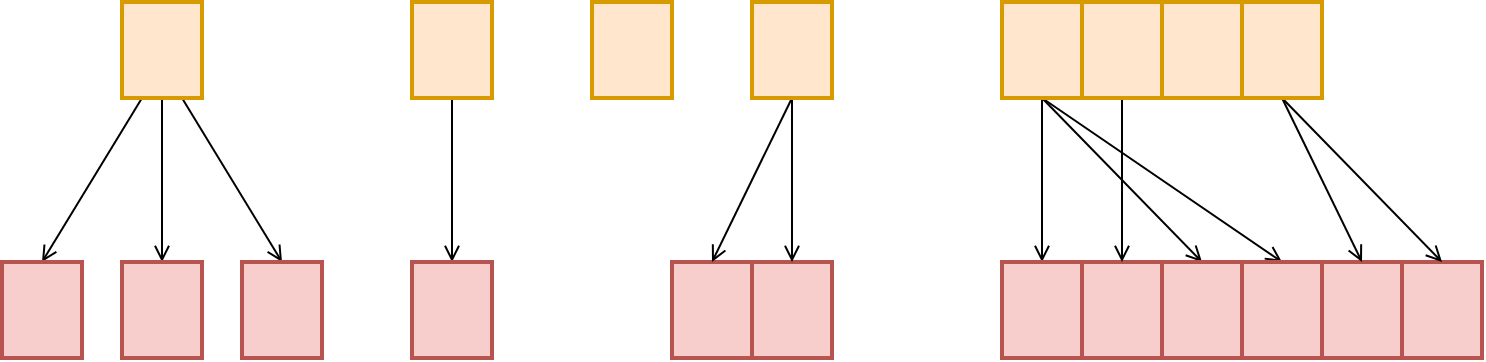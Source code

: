 <mxfile version="14.6.13" type="device" pages="2"><diagram id="Q4EW5i_VgWymFud1o-ic" name="Page-1"><mxGraphModel dx="1106" dy="1003" grid="1" gridSize="10" guides="1" tooltips="1" connect="1" arrows="1" fold="1" page="1" pageScale="1" pageWidth="850" pageHeight="1100" math="0" shadow="0"><root><mxCell id="0"/><mxCell id="1" parent="0"/><mxCell id="6IAIdbSRocQJhoguEisx-5" style="rounded=0;orthogonalLoop=1;jettySize=auto;html=1;exitX=0.25;exitY=1;exitDx=0;exitDy=0;entryX=0.5;entryY=0;entryDx=0;entryDy=0;endSize=6;targetPerimeterSpacing=8;sourcePerimeterSpacing=8;endArrow=open;endFill=0;" edge="1" parent="1" source="6IAIdbSRocQJhoguEisx-1" target="6IAIdbSRocQJhoguEisx-2"><mxGeometry relative="1" as="geometry"/></mxCell><mxCell id="6IAIdbSRocQJhoguEisx-6" style="edgeStyle=none;rounded=0;orthogonalLoop=1;jettySize=auto;html=1;exitX=0.5;exitY=1;exitDx=0;exitDy=0;entryX=0.5;entryY=0;entryDx=0;entryDy=0;endSize=6;targetPerimeterSpacing=8;sourcePerimeterSpacing=8;endArrow=open;endFill=0;" edge="1" parent="1" source="6IAIdbSRocQJhoguEisx-1" target="6IAIdbSRocQJhoguEisx-3"><mxGeometry relative="1" as="geometry"/></mxCell><mxCell id="6IAIdbSRocQJhoguEisx-7" style="edgeStyle=none;rounded=0;orthogonalLoop=1;jettySize=auto;html=1;exitX=0.75;exitY=1;exitDx=0;exitDy=0;entryX=0.5;entryY=0;entryDx=0;entryDy=0;endSize=6;targetPerimeterSpacing=8;sourcePerimeterSpacing=8;endArrow=open;endFill=0;" edge="1" parent="1" source="6IAIdbSRocQJhoguEisx-1" target="6IAIdbSRocQJhoguEisx-4"><mxGeometry relative="1" as="geometry"/></mxCell><mxCell id="6IAIdbSRocQJhoguEisx-1" value="" style="rounded=0;whiteSpace=wrap;html=1;strokeWidth=2;fontSize=17;fillColor=#ffe6cc;strokeColor=#d79b00;" vertex="1" parent="1"><mxGeometry x="150" y="240" width="40" height="48" as="geometry"/></mxCell><mxCell id="6IAIdbSRocQJhoguEisx-2" value="" style="rounded=0;whiteSpace=wrap;html=1;strokeWidth=2;fontSize=17;fillColor=#f8cecc;strokeColor=#b85450;" vertex="1" parent="1"><mxGeometry x="90" y="370" width="40" height="48" as="geometry"/></mxCell><mxCell id="6IAIdbSRocQJhoguEisx-3" value="" style="rounded=0;whiteSpace=wrap;html=1;strokeWidth=2;fontSize=17;fillColor=#f8cecc;strokeColor=#b85450;" vertex="1" parent="1"><mxGeometry x="150" y="370" width="40" height="48" as="geometry"/></mxCell><mxCell id="6IAIdbSRocQJhoguEisx-4" value="" style="rounded=0;whiteSpace=wrap;html=1;strokeWidth=2;fontSize=17;fillColor=#f8cecc;strokeColor=#b85450;" vertex="1" parent="1"><mxGeometry x="210" y="370" width="40" height="48" as="geometry"/></mxCell><mxCell id="6IAIdbSRocQJhoguEisx-35" style="edgeStyle=none;rounded=0;orthogonalLoop=1;jettySize=auto;html=1;exitX=0.5;exitY=1;exitDx=0;exitDy=0;entryX=0.5;entryY=0;entryDx=0;entryDy=0;endArrow=open;endFill=0;endSize=6;sourcePerimeterSpacing=8;targetPerimeterSpacing=8;" edge="1" parent="1" source="6IAIdbSRocQJhoguEisx-11" target="6IAIdbSRocQJhoguEisx-12"><mxGeometry relative="1" as="geometry"/></mxCell><mxCell id="6IAIdbSRocQJhoguEisx-36" style="edgeStyle=none;rounded=0;orthogonalLoop=1;jettySize=auto;html=1;exitX=0.5;exitY=1;exitDx=0;exitDy=0;entryX=0.5;entryY=0;entryDx=0;entryDy=0;endArrow=open;endFill=0;endSize=6;sourcePerimeterSpacing=8;targetPerimeterSpacing=8;" edge="1" parent="1" source="6IAIdbSRocQJhoguEisx-11" target="6IAIdbSRocQJhoguEisx-14"><mxGeometry relative="1" as="geometry"/></mxCell><mxCell id="6IAIdbSRocQJhoguEisx-37" style="edgeStyle=none;rounded=0;orthogonalLoop=1;jettySize=auto;html=1;exitX=0.5;exitY=1;exitDx=0;exitDy=0;entryX=0.5;entryY=0;entryDx=0;entryDy=0;endArrow=open;endFill=0;endSize=6;sourcePerimeterSpacing=8;targetPerimeterSpacing=8;" edge="1" parent="1" source="6IAIdbSRocQJhoguEisx-11" target="6IAIdbSRocQJhoguEisx-15"><mxGeometry relative="1" as="geometry"/></mxCell><mxCell id="6IAIdbSRocQJhoguEisx-11" value="" style="rounded=0;whiteSpace=wrap;html=1;strokeWidth=2;fontSize=17;fillColor=#ffe6cc;strokeColor=#d79b00;" vertex="1" parent="1"><mxGeometry x="590" y="240" width="40" height="48" as="geometry"/></mxCell><mxCell id="6IAIdbSRocQJhoguEisx-12" value="" style="rounded=0;whiteSpace=wrap;html=1;strokeWidth=2;fontSize=17;fillColor=#f8cecc;strokeColor=#b85450;" vertex="1" parent="1"><mxGeometry x="590" y="370" width="40" height="48" as="geometry"/></mxCell><mxCell id="6IAIdbSRocQJhoguEisx-13" value="" style="rounded=0;whiteSpace=wrap;html=1;strokeWidth=2;fontSize=17;fillColor=#f8cecc;strokeColor=#b85450;" vertex="1" parent="1"><mxGeometry x="630" y="370" width="40" height="48" as="geometry"/></mxCell><mxCell id="6IAIdbSRocQJhoguEisx-14" value="" style="rounded=0;whiteSpace=wrap;html=1;strokeWidth=2;fontSize=17;fillColor=#f8cecc;strokeColor=#b85450;" vertex="1" parent="1"><mxGeometry x="670" y="370" width="40" height="48" as="geometry"/></mxCell><mxCell id="6IAIdbSRocQJhoguEisx-15" value="" style="rounded=0;whiteSpace=wrap;html=1;strokeWidth=2;fontSize=17;fillColor=#f8cecc;strokeColor=#b85450;" vertex="1" parent="1"><mxGeometry x="710" y="370" width="40" height="48" as="geometry"/></mxCell><mxCell id="6IAIdbSRocQJhoguEisx-16" value="" style="rounded=0;whiteSpace=wrap;html=1;strokeWidth=2;fontSize=17;fillColor=#f8cecc;strokeColor=#b85450;" vertex="1" parent="1"><mxGeometry x="750" y="370" width="40" height="48" as="geometry"/></mxCell><mxCell id="6IAIdbSRocQJhoguEisx-17" value="" style="rounded=0;whiteSpace=wrap;html=1;strokeWidth=2;fontSize=17;fillColor=#f8cecc;strokeColor=#b85450;" vertex="1" parent="1"><mxGeometry x="790" y="370" width="40" height="48" as="geometry"/></mxCell><mxCell id="6IAIdbSRocQJhoguEisx-38" style="edgeStyle=none;rounded=0;orthogonalLoop=1;jettySize=auto;html=1;exitX=0.5;exitY=1;exitDx=0;exitDy=0;entryX=0.5;entryY=0;entryDx=0;entryDy=0;endArrow=open;endFill=0;endSize=6;sourcePerimeterSpacing=8;targetPerimeterSpacing=8;" edge="1" parent="1" source="6IAIdbSRocQJhoguEisx-18" target="6IAIdbSRocQJhoguEisx-13"><mxGeometry relative="1" as="geometry"/></mxCell><mxCell id="6IAIdbSRocQJhoguEisx-18" value="" style="rounded=0;whiteSpace=wrap;html=1;strokeWidth=2;fontSize=17;fillColor=#ffe6cc;strokeColor=#d79b00;" vertex="1" parent="1"><mxGeometry x="630" y="240" width="40" height="48" as="geometry"/></mxCell><mxCell id="6IAIdbSRocQJhoguEisx-21" value="" style="rounded=0;whiteSpace=wrap;html=1;strokeWidth=2;fontSize=17;fillColor=#ffe6cc;strokeColor=#d79b00;" vertex="1" parent="1"><mxGeometry x="670" y="240" width="40" height="48" as="geometry"/></mxCell><mxCell id="6IAIdbSRocQJhoguEisx-40" style="edgeStyle=none;rounded=0;orthogonalLoop=1;jettySize=auto;html=1;exitX=0.5;exitY=1;exitDx=0;exitDy=0;entryX=0.5;entryY=0;entryDx=0;entryDy=0;endArrow=open;endFill=0;endSize=6;sourcePerimeterSpacing=8;targetPerimeterSpacing=8;" edge="1" parent="1" source="6IAIdbSRocQJhoguEisx-22" target="6IAIdbSRocQJhoguEisx-17"><mxGeometry relative="1" as="geometry"/></mxCell><mxCell id="6IAIdbSRocQJhoguEisx-41" style="edgeStyle=none;rounded=0;orthogonalLoop=1;jettySize=auto;html=1;exitX=0.5;exitY=1;exitDx=0;exitDy=0;entryX=0.5;entryY=0;entryDx=0;entryDy=0;endArrow=open;endFill=0;endSize=6;sourcePerimeterSpacing=8;targetPerimeterSpacing=8;" edge="1" parent="1" source="6IAIdbSRocQJhoguEisx-22" target="6IAIdbSRocQJhoguEisx-16"><mxGeometry relative="1" as="geometry"/></mxCell><mxCell id="6IAIdbSRocQJhoguEisx-22" value="" style="rounded=0;whiteSpace=wrap;html=1;strokeWidth=2;fontSize=17;fillColor=#ffe6cc;strokeColor=#d79b00;" vertex="1" parent="1"><mxGeometry x="710" y="240" width="40" height="48" as="geometry"/></mxCell><mxCell id="6IAIdbSRocQJhoguEisx-44" style="edgeStyle=none;rounded=0;orthogonalLoop=1;jettySize=auto;html=1;exitX=0.5;exitY=1;exitDx=0;exitDy=0;entryX=0.5;entryY=0;entryDx=0;entryDy=0;endArrow=open;endFill=0;endSize=6;sourcePerimeterSpacing=8;targetPerimeterSpacing=8;" edge="1" parent="1" source="6IAIdbSRocQJhoguEisx-42" target="6IAIdbSRocQJhoguEisx-43"><mxGeometry relative="1" as="geometry"/></mxCell><mxCell id="6IAIdbSRocQJhoguEisx-42" value="" style="rounded=0;whiteSpace=wrap;html=1;strokeWidth=2;fontSize=17;fillColor=#ffe6cc;strokeColor=#d79b00;" vertex="1" parent="1"><mxGeometry x="295" y="240" width="40" height="48" as="geometry"/></mxCell><mxCell id="6IAIdbSRocQJhoguEisx-43" value="" style="rounded=0;whiteSpace=wrap;html=1;strokeWidth=2;fontSize=17;fillColor=#f8cecc;strokeColor=#b85450;" vertex="1" parent="1"><mxGeometry x="295" y="370" width="40" height="48" as="geometry"/></mxCell><mxCell id="6IAIdbSRocQJhoguEisx-45" value="" style="rounded=0;whiteSpace=wrap;html=1;strokeWidth=2;fontSize=17;fillColor=#f8cecc;strokeColor=#b85450;" vertex="1" parent="1"><mxGeometry x="425" y="370" width="40" height="48" as="geometry"/></mxCell><mxCell id="6IAIdbSRocQJhoguEisx-46" value="" style="rounded=0;whiteSpace=wrap;html=1;strokeWidth=2;fontSize=17;fillColor=#f8cecc;strokeColor=#b85450;" vertex="1" parent="1"><mxGeometry x="465" y="370" width="40" height="48" as="geometry"/></mxCell><mxCell id="6IAIdbSRocQJhoguEisx-47" value="" style="rounded=0;whiteSpace=wrap;html=1;strokeWidth=2;fontSize=17;fillColor=#ffe6cc;strokeColor=#d79b00;" vertex="1" parent="1"><mxGeometry x="385" y="240" width="40" height="48" as="geometry"/></mxCell><mxCell id="6IAIdbSRocQJhoguEisx-48" style="edgeStyle=none;rounded=0;orthogonalLoop=1;jettySize=auto;html=1;exitX=0.5;exitY=1;exitDx=0;exitDy=0;entryX=0.5;entryY=0;entryDx=0;entryDy=0;endArrow=open;endFill=0;endSize=6;sourcePerimeterSpacing=8;targetPerimeterSpacing=8;" edge="1" parent="1" source="6IAIdbSRocQJhoguEisx-50" target="6IAIdbSRocQJhoguEisx-46"><mxGeometry relative="1" as="geometry"/></mxCell><mxCell id="6IAIdbSRocQJhoguEisx-49" style="edgeStyle=none;rounded=0;orthogonalLoop=1;jettySize=auto;html=1;exitX=0.5;exitY=1;exitDx=0;exitDy=0;entryX=0.5;entryY=0;entryDx=0;entryDy=0;endArrow=open;endFill=0;endSize=6;sourcePerimeterSpacing=8;targetPerimeterSpacing=8;" edge="1" parent="1" source="6IAIdbSRocQJhoguEisx-50" target="6IAIdbSRocQJhoguEisx-45"><mxGeometry relative="1" as="geometry"/></mxCell><mxCell id="6IAIdbSRocQJhoguEisx-50" value="" style="rounded=0;whiteSpace=wrap;html=1;strokeWidth=2;fontSize=17;fillColor=#ffe6cc;strokeColor=#d79b00;" vertex="1" parent="1"><mxGeometry x="465" y="240" width="40" height="48" as="geometry"/></mxCell></root></mxGraphModel></diagram><diagram id="xbi3FzpY3AVYwCIcTwbg" name="Page-2"><mxGraphModel dx="1106" dy="1003" grid="1" gridSize="10" guides="1" tooltips="1" connect="1" arrows="1" fold="1" page="1" pageScale="1" pageWidth="850" pageHeight="1100" math="0" shadow="0"><root><mxCell id="FouwZ00fUoZqJP_af1AV-0"/><mxCell id="FouwZ00fUoZqJP_af1AV-1" parent="FouwZ00fUoZqJP_af1AV-0"/><mxCell id="FouwZ00fUoZqJP_af1AV-62" value="" style="edgeStyle=none;rounded=0;orthogonalLoop=1;jettySize=auto;html=1;endArrow=open;endFill=0;endSize=6;sourcePerimeterSpacing=8;targetPerimeterSpacing=8;" edge="1" parent="FouwZ00fUoZqJP_af1AV-1" source="FouwZ00fUoZqJP_af1AV-5"><mxGeometry relative="1" as="geometry"><mxPoint x="190" y="362" as="targetPoint"/></mxGeometry></mxCell><mxCell id="FouwZ00fUoZqJP_af1AV-63" value="" style="edgeStyle=none;rounded=0;orthogonalLoop=1;jettySize=auto;html=1;endArrow=open;endFill=0;endSize=6;sourcePerimeterSpacing=8;targetPerimeterSpacing=8;" edge="1" parent="FouwZ00fUoZqJP_af1AV-1" source="FouwZ00fUoZqJP_af1AV-5"><mxGeometry relative="1" as="geometry"><mxPoint x="70" y="362" as="targetPoint"/></mxGeometry></mxCell><mxCell id="FouwZ00fUoZqJP_af1AV-64" value="" style="edgeStyle=none;rounded=0;orthogonalLoop=1;jettySize=auto;html=1;endArrow=open;endFill=0;endSize=6;sourcePerimeterSpacing=8;targetPerimeterSpacing=8;" edge="1" parent="FouwZ00fUoZqJP_af1AV-1" source="FouwZ00fUoZqJP_af1AV-5" target="FouwZ00fUoZqJP_af1AV-7"><mxGeometry relative="1" as="geometry"/></mxCell><mxCell id="FouwZ00fUoZqJP_af1AV-5" value="" style="rounded=0;whiteSpace=wrap;html=1;strokeWidth=2;fontSize=17;fillColor=#ffe6cc;strokeColor=#d79b00;" vertex="1" parent="FouwZ00fUoZqJP_af1AV-1"><mxGeometry x="110" y="240" width="40" height="48" as="geometry"/></mxCell><mxCell id="FouwZ00fUoZqJP_af1AV-6" value="" style="rounded=0;whiteSpace=wrap;html=1;strokeWidth=2;fontSize=17;fillColor=#f8cecc;strokeColor=#b85450;" vertex="1" parent="FouwZ00fUoZqJP_af1AV-1"><mxGeometry x="50" y="370" width="40" height="48" as="geometry"/></mxCell><mxCell id="FouwZ00fUoZqJP_af1AV-7" value="" style="rounded=0;whiteSpace=wrap;html=1;strokeWidth=2;fontSize=17;fillColor=#f8cecc;strokeColor=#b85450;" vertex="1" parent="FouwZ00fUoZqJP_af1AV-1"><mxGeometry x="110" y="370" width="40" height="48" as="geometry"/></mxCell><mxCell id="FouwZ00fUoZqJP_af1AV-8" value="" style="rounded=0;whiteSpace=wrap;html=1;strokeWidth=2;fontSize=17;fillColor=#f8cecc;strokeColor=#b85450;" vertex="1" parent="FouwZ00fUoZqJP_af1AV-1"><mxGeometry x="170" y="370" width="40" height="48" as="geometry"/></mxCell><mxCell id="FouwZ00fUoZqJP_af1AV-69" value="" style="edgeStyle=none;rounded=0;orthogonalLoop=1;jettySize=auto;html=1;endArrow=open;endFill=0;endSize=6;sourcePerimeterSpacing=8;targetPerimeterSpacing=8;" edge="1" parent="FouwZ00fUoZqJP_af1AV-1"><mxGeometry relative="1" as="geometry"><mxPoint x="660" y="538" as="sourcePoint"/><mxPoint x="740" y="604" as="targetPoint"/></mxGeometry></mxCell><mxCell id="FouwZ00fUoZqJP_af1AV-70" value="" style="edgeStyle=none;rounded=0;orthogonalLoop=1;jettySize=auto;html=1;endArrow=open;endFill=0;endSize=6;sourcePerimeterSpacing=8;targetPerimeterSpacing=8;" edge="1" parent="FouwZ00fUoZqJP_af1AV-1" source="FouwZ00fUoZqJP_af1AV-12"><mxGeometry relative="1" as="geometry"><mxPoint x="660" y="604" as="targetPoint"/></mxGeometry></mxCell><mxCell id="FouwZ00fUoZqJP_af1AV-12" value="" style="rounded=0;whiteSpace=wrap;html=1;strokeWidth=2;fontSize=17;fillColor=#ffe6cc;strokeColor=#d79b00;" vertex="1" parent="FouwZ00fUoZqJP_af1AV-1"><mxGeometry x="640" y="482" width="40" height="48" as="geometry"/></mxCell><mxCell id="FouwZ00fUoZqJP_af1AV-74" value="" style="edgeStyle=none;rounded=0;orthogonalLoop=1;jettySize=auto;html=1;endArrow=none;endFill=0;endSize=6;sourcePerimeterSpacing=8;targetPerimeterSpacing=8;startArrow=open;startFill=0;" edge="1" parent="FouwZ00fUoZqJP_af1AV-1" source="FouwZ00fUoZqJP_af1AV-13"><mxGeometry relative="1" as="geometry"><mxPoint x="660" y="724" as="targetPoint"/></mxGeometry></mxCell><mxCell id="FouwZ00fUoZqJP_af1AV-13" value="" style="rounded=0;whiteSpace=wrap;html=1;strokeWidth=2;fontSize=17;fillColor=#f8cecc;strokeColor=#b85450;" vertex="1" parent="FouwZ00fUoZqJP_af1AV-1"><mxGeometry x="640" y="612" width="40" height="48" as="geometry"/></mxCell><mxCell id="FouwZ00fUoZqJP_af1AV-75" value="" style="edgeStyle=none;rounded=0;orthogonalLoop=1;jettySize=auto;html=1;endArrow=none;endFill=0;endSize=6;sourcePerimeterSpacing=8;targetPerimeterSpacing=8;startArrow=open;startFill=0;" edge="1" parent="FouwZ00fUoZqJP_af1AV-1"><mxGeometry relative="1" as="geometry"><mxPoint x="700" y="668" as="sourcePoint"/><mxPoint x="660" y="724" as="targetPoint"/></mxGeometry></mxCell><mxCell id="FouwZ00fUoZqJP_af1AV-14" value="" style="rounded=0;whiteSpace=wrap;html=1;strokeWidth=2;fontSize=17;fillColor=#f8cecc;strokeColor=#b85450;" vertex="1" parent="FouwZ00fUoZqJP_af1AV-1"><mxGeometry x="680" y="612" width="40" height="48" as="geometry"/></mxCell><mxCell id="FouwZ00fUoZqJP_af1AV-76" value="" style="edgeStyle=none;rounded=0;orthogonalLoop=1;jettySize=auto;html=1;endArrow=none;endFill=0;endSize=6;sourcePerimeterSpacing=8;targetPerimeterSpacing=8;startArrow=open;startFill=0;" edge="1" parent="FouwZ00fUoZqJP_af1AV-1"><mxGeometry relative="1" as="geometry"><mxPoint x="740" y="667" as="sourcePoint"/><mxPoint x="820" y="724" as="targetPoint"/></mxGeometry></mxCell><mxCell id="FouwZ00fUoZqJP_af1AV-15" value="" style="rounded=0;whiteSpace=wrap;html=1;strokeWidth=2;fontSize=17;fillColor=#f8cecc;strokeColor=#b85450;" vertex="1" parent="FouwZ00fUoZqJP_af1AV-1"><mxGeometry x="720" y="612" width="40" height="48" as="geometry"/></mxCell><mxCell id="FouwZ00fUoZqJP_af1AV-77" value="" style="edgeStyle=none;rounded=0;orthogonalLoop=1;jettySize=auto;html=1;endArrow=none;endFill=0;endSize=6;sourcePerimeterSpacing=8;targetPerimeterSpacing=8;startArrow=open;startFill=0;" edge="1" parent="FouwZ00fUoZqJP_af1AV-1" source="FouwZ00fUoZqJP_af1AV-16"><mxGeometry relative="1" as="geometry"><mxPoint x="780" y="724" as="targetPoint"/></mxGeometry></mxCell><mxCell id="FouwZ00fUoZqJP_af1AV-16" value="" style="rounded=0;whiteSpace=wrap;html=1;strokeWidth=2;fontSize=17;fillColor=#f8cecc;strokeColor=#b85450;" vertex="1" parent="FouwZ00fUoZqJP_af1AV-1"><mxGeometry x="760" y="612" width="40" height="48" as="geometry"/></mxCell><mxCell id="FouwZ00fUoZqJP_af1AV-78" value="" style="edgeStyle=none;rounded=0;orthogonalLoop=1;jettySize=auto;html=1;endArrow=none;endFill=0;endSize=6;sourcePerimeterSpacing=8;targetPerimeterSpacing=8;startArrow=open;startFill=0;" edge="1" parent="FouwZ00fUoZqJP_af1AV-1"><mxGeometry relative="1" as="geometry"><mxPoint x="820" y="672" as="sourcePoint"/><mxPoint x="660" y="722" as="targetPoint"/></mxGeometry></mxCell><mxCell id="FouwZ00fUoZqJP_af1AV-17" value="" style="rounded=0;whiteSpace=wrap;html=1;strokeWidth=2;fontSize=17;fillColor=#f8cecc;strokeColor=#b85450;" vertex="1" parent="FouwZ00fUoZqJP_af1AV-1"><mxGeometry x="800" y="612" width="40" height="48" as="geometry"/></mxCell><mxCell id="FouwZ00fUoZqJP_af1AV-79" value="" style="edgeStyle=none;rounded=0;orthogonalLoop=1;jettySize=auto;html=1;endArrow=none;endFill=0;endSize=6;sourcePerimeterSpacing=8;targetPerimeterSpacing=8;startArrow=open;startFill=0;" edge="1" parent="FouwZ00fUoZqJP_af1AV-1"><mxGeometry relative="1" as="geometry"><mxPoint x="860" y="668" as="sourcePoint"/><mxPoint x="820" y="724" as="targetPoint"/></mxGeometry></mxCell><mxCell id="FouwZ00fUoZqJP_af1AV-18" value="" style="rounded=0;whiteSpace=wrap;html=1;strokeWidth=2;fontSize=17;fillColor=#f8cecc;strokeColor=#b85450;" vertex="1" parent="FouwZ00fUoZqJP_af1AV-1"><mxGeometry x="840" y="612" width="40" height="48" as="geometry"/></mxCell><mxCell id="FouwZ00fUoZqJP_af1AV-68" value="" style="edgeStyle=none;rounded=0;orthogonalLoop=1;jettySize=auto;html=1;endArrow=open;endFill=0;endSize=6;sourcePerimeterSpacing=8;targetPerimeterSpacing=8;" edge="1" parent="FouwZ00fUoZqJP_af1AV-1" source="FouwZ00fUoZqJP_af1AV-20"><mxGeometry relative="1" as="geometry"><mxPoint x="700" y="604" as="targetPoint"/></mxGeometry></mxCell><mxCell id="FouwZ00fUoZqJP_af1AV-20" value="" style="rounded=0;whiteSpace=wrap;html=1;strokeWidth=2;fontSize=17;fillColor=#ffe6cc;strokeColor=#d79b00;" vertex="1" parent="FouwZ00fUoZqJP_af1AV-1"><mxGeometry x="680" y="482" width="40" height="48" as="geometry"/></mxCell><mxCell id="FouwZ00fUoZqJP_af1AV-73" value="" style="edgeStyle=none;rounded=0;orthogonalLoop=1;jettySize=auto;html=1;endArrow=open;endFill=0;endSize=6;sourcePerimeterSpacing=8;targetPerimeterSpacing=8;" edge="1" parent="FouwZ00fUoZqJP_af1AV-1"><mxGeometry relative="1" as="geometry"><mxPoint x="660" y="538" as="sourcePoint"/><mxPoint x="780" y="604" as="targetPoint"/></mxGeometry></mxCell><mxCell id="FouwZ00fUoZqJP_af1AV-21" value="" style="rounded=0;whiteSpace=wrap;html=1;strokeWidth=2;fontSize=17;fillColor=#ffe6cc;strokeColor=#d79b00;" vertex="1" parent="FouwZ00fUoZqJP_af1AV-1"><mxGeometry x="720" y="482" width="40" height="48" as="geometry"/></mxCell><mxCell id="FouwZ00fUoZqJP_af1AV-71" value="" style="edgeStyle=none;rounded=0;orthogonalLoop=1;jettySize=auto;html=1;endArrow=open;endFill=0;endSize=6;sourcePerimeterSpacing=8;targetPerimeterSpacing=8;" edge="1" parent="FouwZ00fUoZqJP_af1AV-1" source="FouwZ00fUoZqJP_af1AV-24" target="FouwZ00fUoZqJP_af1AV-17"><mxGeometry relative="1" as="geometry"/></mxCell><mxCell id="FouwZ00fUoZqJP_af1AV-72" value="" style="edgeStyle=none;rounded=0;orthogonalLoop=1;jettySize=auto;html=1;endArrow=open;endFill=0;endSize=6;sourcePerimeterSpacing=8;targetPerimeterSpacing=8;" edge="1" parent="FouwZ00fUoZqJP_af1AV-1"><mxGeometry relative="1" as="geometry"><mxPoint x="790" y="538" as="sourcePoint"/><mxPoint x="860" y="604" as="targetPoint"/></mxGeometry></mxCell><mxCell id="FouwZ00fUoZqJP_af1AV-24" value="" style="rounded=0;whiteSpace=wrap;html=1;strokeWidth=2;fontSize=17;fillColor=#ffe6cc;strokeColor=#d79b00;" vertex="1" parent="FouwZ00fUoZqJP_af1AV-1"><mxGeometry x="760" y="482" width="40" height="48" as="geometry"/></mxCell><mxCell id="FouwZ00fUoZqJP_af1AV-61" value="" style="edgeStyle=none;rounded=0;orthogonalLoop=1;jettySize=auto;html=1;endArrow=open;endFill=0;endSize=6;sourcePerimeterSpacing=8;targetPerimeterSpacing=8;" edge="1" parent="FouwZ00fUoZqJP_af1AV-1" source="FouwZ00fUoZqJP_af1AV-26" target="FouwZ00fUoZqJP_af1AV-27"><mxGeometry relative="1" as="geometry"/></mxCell><mxCell id="FouwZ00fUoZqJP_af1AV-26" value="" style="rounded=0;whiteSpace=wrap;html=1;strokeWidth=2;fontSize=17;fillColor=#ffe6cc;strokeColor=#d79b00;" vertex="1" parent="FouwZ00fUoZqJP_af1AV-1"><mxGeometry x="255" y="240" width="40" height="48" as="geometry"/></mxCell><mxCell id="FouwZ00fUoZqJP_af1AV-27" value="" style="rounded=0;whiteSpace=wrap;html=1;strokeWidth=2;fontSize=17;fillColor=#f8cecc;strokeColor=#b85450;" vertex="1" parent="FouwZ00fUoZqJP_af1AV-1"><mxGeometry x="255" y="370" width="40" height="48" as="geometry"/></mxCell><mxCell id="FouwZ00fUoZqJP_af1AV-28" value="" style="rounded=0;whiteSpace=wrap;html=1;strokeWidth=2;fontSize=17;fillColor=#f8cecc;strokeColor=#b85450;" vertex="1" parent="FouwZ00fUoZqJP_af1AV-1"><mxGeometry x="370" y="370" width="40" height="48" as="geometry"/></mxCell><mxCell id="FouwZ00fUoZqJP_af1AV-29" value="" style="rounded=0;whiteSpace=wrap;html=1;strokeWidth=2;fontSize=17;fillColor=#f8cecc;strokeColor=#b85450;" vertex="1" parent="FouwZ00fUoZqJP_af1AV-1"><mxGeometry x="425" y="370" width="40" height="48" as="geometry"/></mxCell><mxCell id="FouwZ00fUoZqJP_af1AV-30" value="" style="rounded=0;whiteSpace=wrap;html=1;strokeWidth=2;fontSize=17;fillColor=#ffe6cc;strokeColor=#d79b00;" vertex="1" parent="FouwZ00fUoZqJP_af1AV-1"><mxGeometry x="345" y="240" width="40" height="48" as="geometry"/></mxCell><mxCell id="FouwZ00fUoZqJP_af1AV-65" value="" style="edgeStyle=none;rounded=0;orthogonalLoop=1;jettySize=auto;html=1;endArrow=open;endFill=0;endSize=6;sourcePerimeterSpacing=8;targetPerimeterSpacing=8;" edge="1" parent="FouwZ00fUoZqJP_af1AV-1" source="FouwZ00fUoZqJP_af1AV-33"><mxGeometry relative="1" as="geometry"><mxPoint x="390" y="362" as="targetPoint"/></mxGeometry></mxCell><mxCell id="FouwZ00fUoZqJP_af1AV-66" value="" style="edgeStyle=none;rounded=0;orthogonalLoop=1;jettySize=auto;html=1;endArrow=open;endFill=0;endSize=6;sourcePerimeterSpacing=8;targetPerimeterSpacing=8;" edge="1" parent="FouwZ00fUoZqJP_af1AV-1" source="FouwZ00fUoZqJP_af1AV-33" target="FouwZ00fUoZqJP_af1AV-29"><mxGeometry relative="1" as="geometry"/></mxCell><mxCell id="FouwZ00fUoZqJP_af1AV-33" value="" style="rounded=0;whiteSpace=wrap;html=1;strokeWidth=2;fontSize=17;fillColor=#ffe6cc;strokeColor=#d79b00;" vertex="1" parent="FouwZ00fUoZqJP_af1AV-1"><mxGeometry x="425" y="240" width="40" height="48" as="geometry"/></mxCell><mxCell id="FouwZ00fUoZqJP_af1AV-36" value="" style="rounded=0;whiteSpace=wrap;html=1;strokeWidth=2;fontSize=17;fillColor=#dae8fc;strokeColor=#6c8ebf;" vertex="1" parent="FouwZ00fUoZqJP_af1AV-1"><mxGeometry x="640" y="732" width="40" height="48" as="geometry"/></mxCell><mxCell id="FouwZ00fUoZqJP_af1AV-37" value="" style="rounded=0;whiteSpace=wrap;html=1;strokeWidth=2;fontSize=17;fillColor=#dae8fc;strokeColor=#6c8ebf;" vertex="1" parent="FouwZ00fUoZqJP_af1AV-1"><mxGeometry x="680" y="732" width="40" height="48" as="geometry"/></mxCell><mxCell id="FouwZ00fUoZqJP_af1AV-38" value="" style="rounded=0;whiteSpace=wrap;html=1;strokeWidth=2;fontSize=17;fillColor=#dae8fc;strokeColor=#6c8ebf;" vertex="1" parent="FouwZ00fUoZqJP_af1AV-1"><mxGeometry x="720" y="732" width="40" height="48" as="geometry"/></mxCell><mxCell id="FouwZ00fUoZqJP_af1AV-39" value="" style="rounded=0;whiteSpace=wrap;html=1;strokeWidth=2;fontSize=17;fillColor=#dae8fc;strokeColor=#6c8ebf;" vertex="1" parent="FouwZ00fUoZqJP_af1AV-1"><mxGeometry x="760" y="732" width="40" height="48" as="geometry"/></mxCell><mxCell id="FouwZ00fUoZqJP_af1AV-40" value="" style="rounded=0;whiteSpace=wrap;html=1;strokeWidth=2;fontSize=17;fillColor=#dae8fc;strokeColor=#6c8ebf;" vertex="1" parent="FouwZ00fUoZqJP_af1AV-1"><mxGeometry x="800" y="732" width="40" height="48" as="geometry"/></mxCell><mxCell id="FouwZ00fUoZqJP_af1AV-49" value="" style="edgeStyle=none;rounded=0;orthogonalLoop=1;jettySize=auto;html=1;endArrow=open;endFill=0;endSize=6;sourcePerimeterSpacing=8;targetPerimeterSpacing=8;" edge="1" parent="FouwZ00fUoZqJP_af1AV-1" source="FouwZ00fUoZqJP_af1AV-48" target="FouwZ00fUoZqJP_af1AV-6"><mxGeometry relative="1" as="geometry"/></mxCell><mxCell id="FouwZ00fUoZqJP_af1AV-80" style="edgeStyle=orthogonalEdgeStyle;rounded=0;orthogonalLoop=1;jettySize=auto;html=1;exitX=0.5;exitY=1;exitDx=0;exitDy=0;entryX=0.5;entryY=1;entryDx=0;entryDy=0;endArrow=open;endFill=0;endSize=6;sourcePerimeterSpacing=8;targetPerimeterSpacing=8;startArrow=open;startFill=0;dashed=1;fillColor=#ffe6cc;strokeColor=#d79b00;" edge="1" parent="FouwZ00fUoZqJP_af1AV-1" source="FouwZ00fUoZqJP_af1AV-48" target="FouwZ00fUoZqJP_af1AV-55"><mxGeometry relative="1" as="geometry"/></mxCell><mxCell id="FouwZ00fUoZqJP_af1AV-48" value="" style="rounded=0;whiteSpace=wrap;html=1;strokeWidth=2;fontSize=17;fillColor=#dae8fc;strokeColor=#6c8ebf;" vertex="1" parent="FouwZ00fUoZqJP_af1AV-1"><mxGeometry x="50" y="490" width="40" height="48" as="geometry"/></mxCell><mxCell id="FouwZ00fUoZqJP_af1AV-51" value="" style="edgeStyle=none;rounded=0;orthogonalLoop=1;jettySize=auto;html=1;endArrow=open;endFill=0;endSize=6;sourcePerimeterSpacing=8;targetPerimeterSpacing=8;" edge="1" parent="FouwZ00fUoZqJP_af1AV-1" source="FouwZ00fUoZqJP_af1AV-50" target="FouwZ00fUoZqJP_af1AV-7"><mxGeometry relative="1" as="geometry"/></mxCell><mxCell id="FouwZ00fUoZqJP_af1AV-83" style="edgeStyle=orthogonalEdgeStyle;rounded=0;orthogonalLoop=1;jettySize=auto;html=1;exitX=0.5;exitY=1;exitDx=0;exitDy=0;entryX=0.5;entryY=1;entryDx=0;entryDy=0;dashed=1;startArrow=open;startFill=0;endArrow=open;endFill=0;endSize=6;sourcePerimeterSpacing=8;targetPerimeterSpacing=8;fillColor=#dae8fc;strokeColor=#6c8ebf;" edge="1" parent="FouwZ00fUoZqJP_af1AV-1" source="FouwZ00fUoZqJP_af1AV-50" target="FouwZ00fUoZqJP_af1AV-57"><mxGeometry relative="1" as="geometry"><Array as="points"><mxPoint x="130" y="580"/><mxPoint x="445" y="580"/></Array></mxGeometry></mxCell><mxCell id="FouwZ00fUoZqJP_af1AV-50" value="" style="rounded=0;whiteSpace=wrap;html=1;strokeWidth=2;fontSize=17;fillColor=#dae8fc;strokeColor=#6c8ebf;" vertex="1" parent="FouwZ00fUoZqJP_af1AV-1"><mxGeometry x="110" y="490" width="40" height="48" as="geometry"/></mxCell><mxCell id="FouwZ00fUoZqJP_af1AV-54" value="" style="edgeStyle=none;rounded=0;orthogonalLoop=1;jettySize=auto;html=1;endArrow=open;endFill=0;endSize=6;sourcePerimeterSpacing=8;targetPerimeterSpacing=8;" edge="1" parent="FouwZ00fUoZqJP_af1AV-1" source="FouwZ00fUoZqJP_af1AV-53" target="FouwZ00fUoZqJP_af1AV-8"><mxGeometry relative="1" as="geometry"/></mxCell><mxCell id="FouwZ00fUoZqJP_af1AV-53" value="" style="rounded=0;whiteSpace=wrap;html=1;strokeWidth=2;fontSize=17;fillColor=#dae8fc;strokeColor=#6c8ebf;" vertex="1" parent="FouwZ00fUoZqJP_af1AV-1"><mxGeometry x="170" y="490" width="40" height="48" as="geometry"/></mxCell><mxCell id="FouwZ00fUoZqJP_af1AV-60" value="" style="edgeStyle=none;rounded=0;orthogonalLoop=1;jettySize=auto;html=1;endArrow=open;endFill=0;endSize=6;sourcePerimeterSpacing=8;targetPerimeterSpacing=8;" edge="1" parent="FouwZ00fUoZqJP_af1AV-1" source="FouwZ00fUoZqJP_af1AV-55" target="FouwZ00fUoZqJP_af1AV-27"><mxGeometry relative="1" as="geometry"/></mxCell><mxCell id="FouwZ00fUoZqJP_af1AV-55" value="" style="rounded=0;whiteSpace=wrap;html=1;strokeWidth=2;fontSize=17;fillColor=#dae8fc;strokeColor=#6c8ebf;" vertex="1" parent="FouwZ00fUoZqJP_af1AV-1"><mxGeometry x="255" y="490" width="40" height="48" as="geometry"/></mxCell><mxCell id="FouwZ00fUoZqJP_af1AV-58" value="" style="edgeStyle=none;rounded=0;orthogonalLoop=1;jettySize=auto;html=1;endArrow=open;endFill=0;endSize=6;sourcePerimeterSpacing=8;targetPerimeterSpacing=8;" edge="1" parent="FouwZ00fUoZqJP_af1AV-1" source="FouwZ00fUoZqJP_af1AV-56"><mxGeometry relative="1" as="geometry"><mxPoint x="390" y="426" as="targetPoint"/></mxGeometry></mxCell><mxCell id="FouwZ00fUoZqJP_af1AV-81" style="edgeStyle=orthogonalEdgeStyle;rounded=0;orthogonalLoop=1;jettySize=auto;html=1;exitX=0.5;exitY=1;exitDx=0;exitDy=0;entryX=0.5;entryY=1;entryDx=0;entryDy=0;dashed=1;startArrow=open;startFill=0;endArrow=open;endFill=0;endSize=6;sourcePerimeterSpacing=8;targetPerimeterSpacing=8;fillColor=#ffe6cc;strokeColor=#d79b00;" edge="1" parent="FouwZ00fUoZqJP_af1AV-1" source="FouwZ00fUoZqJP_af1AV-56" target="FouwZ00fUoZqJP_af1AV-48"><mxGeometry relative="1" as="geometry"/></mxCell><mxCell id="FouwZ00fUoZqJP_af1AV-56" value="" style="rounded=0;whiteSpace=wrap;html=1;strokeWidth=2;fontSize=17;fillColor=#dae8fc;strokeColor=#6c8ebf;" vertex="1" parent="FouwZ00fUoZqJP_af1AV-1"><mxGeometry x="370" y="490" width="40" height="48" as="geometry"/></mxCell><mxCell id="FouwZ00fUoZqJP_af1AV-59" value="" style="edgeStyle=none;rounded=0;orthogonalLoop=1;jettySize=auto;html=1;endArrow=open;endFill=0;endSize=6;sourcePerimeterSpacing=8;targetPerimeterSpacing=8;" edge="1" parent="FouwZ00fUoZqJP_af1AV-1" source="FouwZ00fUoZqJP_af1AV-57" target="FouwZ00fUoZqJP_af1AV-29"><mxGeometry relative="1" as="geometry"/></mxCell><mxCell id="FouwZ00fUoZqJP_af1AV-57" value="" style="rounded=0;whiteSpace=wrap;html=1;strokeWidth=2;fontSize=17;fillColor=#dae8fc;strokeColor=#6c8ebf;" vertex="1" parent="FouwZ00fUoZqJP_af1AV-1"><mxGeometry x="425" y="490" width="40" height="48" as="geometry"/></mxCell><mxCell id="FouwZ00fUoZqJP_af1AV-84" value="" style="edgeStyle=none;rounded=0;orthogonalLoop=1;jettySize=auto;html=1;endArrow=open;endFill=0;endSize=6;sourcePerimeterSpacing=8;targetPerimeterSpacing=8;" edge="1" parent="FouwZ00fUoZqJP_af1AV-1" source="FouwZ00fUoZqJP_af1AV-87"><mxGeometry relative="1" as="geometry"><mxPoint x="190" y="772" as="targetPoint"/></mxGeometry></mxCell><mxCell id="FouwZ00fUoZqJP_af1AV-85" value="" style="edgeStyle=none;rounded=0;orthogonalLoop=1;jettySize=auto;html=1;endArrow=open;endFill=0;endSize=6;sourcePerimeterSpacing=8;targetPerimeterSpacing=8;" edge="1" parent="FouwZ00fUoZqJP_af1AV-1" source="FouwZ00fUoZqJP_af1AV-87"><mxGeometry relative="1" as="geometry"><mxPoint x="70" y="772" as="targetPoint"/></mxGeometry></mxCell><mxCell id="FouwZ00fUoZqJP_af1AV-86" value="" style="edgeStyle=none;rounded=0;orthogonalLoop=1;jettySize=auto;html=1;endArrow=open;endFill=0;endSize=6;sourcePerimeterSpacing=8;targetPerimeterSpacing=8;" edge="1" parent="FouwZ00fUoZqJP_af1AV-1" source="FouwZ00fUoZqJP_af1AV-87" target="FouwZ00fUoZqJP_af1AV-89"><mxGeometry relative="1" as="geometry"/></mxCell><mxCell id="FouwZ00fUoZqJP_af1AV-87" value="" style="rounded=0;whiteSpace=wrap;html=1;strokeWidth=2;fontSize=17;fillColor=#ffe6cc;strokeColor=#d79b00;" vertex="1" parent="FouwZ00fUoZqJP_af1AV-1"><mxGeometry x="110" y="650" width="40" height="48" as="geometry"/></mxCell><mxCell id="FouwZ00fUoZqJP_af1AV-88" value="" style="rounded=0;whiteSpace=wrap;html=1;strokeWidth=2;fontSize=17;fillColor=#f8cecc;strokeColor=#b85450;" vertex="1" parent="FouwZ00fUoZqJP_af1AV-1"><mxGeometry x="50" y="780" width="40" height="48" as="geometry"/></mxCell><mxCell id="FouwZ00fUoZqJP_af1AV-89" value="" style="rounded=0;whiteSpace=wrap;html=1;strokeWidth=2;fontSize=17;fillColor=#f8cecc;strokeColor=#b85450;" vertex="1" parent="FouwZ00fUoZqJP_af1AV-1"><mxGeometry x="110" y="780" width="40" height="48" as="geometry"/></mxCell><mxCell id="FouwZ00fUoZqJP_af1AV-90" value="" style="rounded=0;whiteSpace=wrap;html=1;strokeWidth=2;fontSize=17;fillColor=#f8cecc;strokeColor=#b85450;" vertex="1" parent="FouwZ00fUoZqJP_af1AV-1"><mxGeometry x="170" y="780" width="40" height="48" as="geometry"/></mxCell><mxCell id="FouwZ00fUoZqJP_af1AV-91" value="" style="edgeStyle=none;rounded=0;orthogonalLoop=1;jettySize=auto;html=1;endArrow=open;endFill=0;endSize=6;sourcePerimeterSpacing=8;targetPerimeterSpacing=8;" edge="1" parent="FouwZ00fUoZqJP_af1AV-1" source="FouwZ00fUoZqJP_af1AV-92" target="FouwZ00fUoZqJP_af1AV-93"><mxGeometry relative="1" as="geometry"/></mxCell><mxCell id="FouwZ00fUoZqJP_af1AV-92" value="" style="rounded=0;whiteSpace=wrap;html=1;strokeWidth=2;fontSize=17;fillColor=#ffe6cc;strokeColor=#d79b00;" vertex="1" parent="FouwZ00fUoZqJP_af1AV-1"><mxGeometry x="255" y="650" width="40" height="48" as="geometry"/></mxCell><mxCell id="FouwZ00fUoZqJP_af1AV-93" value="" style="rounded=0;whiteSpace=wrap;html=1;strokeWidth=2;fontSize=17;fillColor=#f8cecc;strokeColor=#b85450;" vertex="1" parent="FouwZ00fUoZqJP_af1AV-1"><mxGeometry x="255" y="780" width="40" height="48" as="geometry"/></mxCell><mxCell id="FouwZ00fUoZqJP_af1AV-94" value="" style="rounded=0;whiteSpace=wrap;html=1;strokeWidth=2;fontSize=17;fillColor=#f8cecc;strokeColor=#b85450;" vertex="1" parent="FouwZ00fUoZqJP_af1AV-1"><mxGeometry x="370" y="780" width="40" height="48" as="geometry"/></mxCell><mxCell id="FouwZ00fUoZqJP_af1AV-95" value="" style="rounded=0;whiteSpace=wrap;html=1;strokeWidth=2;fontSize=17;fillColor=#f8cecc;strokeColor=#b85450;" vertex="1" parent="FouwZ00fUoZqJP_af1AV-1"><mxGeometry x="425" y="780" width="40" height="48" as="geometry"/></mxCell><mxCell id="FouwZ00fUoZqJP_af1AV-96" value="" style="rounded=0;whiteSpace=wrap;html=1;strokeWidth=2;fontSize=17;fillColor=#ffe6cc;strokeColor=#d79b00;" vertex="1" parent="FouwZ00fUoZqJP_af1AV-1"><mxGeometry x="345" y="650" width="40" height="48" as="geometry"/></mxCell><mxCell id="FouwZ00fUoZqJP_af1AV-97" value="" style="edgeStyle=none;rounded=0;orthogonalLoop=1;jettySize=auto;html=1;endArrow=open;endFill=0;endSize=6;sourcePerimeterSpacing=8;targetPerimeterSpacing=8;" edge="1" parent="FouwZ00fUoZqJP_af1AV-1" source="FouwZ00fUoZqJP_af1AV-99"><mxGeometry relative="1" as="geometry"><mxPoint x="390" y="772" as="targetPoint"/></mxGeometry></mxCell><mxCell id="FouwZ00fUoZqJP_af1AV-98" value="" style="edgeStyle=none;rounded=0;orthogonalLoop=1;jettySize=auto;html=1;endArrow=open;endFill=0;endSize=6;sourcePerimeterSpacing=8;targetPerimeterSpacing=8;" edge="1" parent="FouwZ00fUoZqJP_af1AV-1" source="FouwZ00fUoZqJP_af1AV-99" target="FouwZ00fUoZqJP_af1AV-95"><mxGeometry relative="1" as="geometry"/></mxCell><mxCell id="FouwZ00fUoZqJP_af1AV-99" value="" style="rounded=0;whiteSpace=wrap;html=1;strokeWidth=2;fontSize=17;fillColor=#ffe6cc;strokeColor=#d79b00;" vertex="1" parent="FouwZ00fUoZqJP_af1AV-1"><mxGeometry x="425" y="650" width="40" height="48" as="geometry"/></mxCell><mxCell id="FouwZ00fUoZqJP_af1AV-100" value="" style="edgeStyle=none;rounded=0;orthogonalLoop=1;jettySize=auto;html=1;endArrow=open;endFill=0;endSize=6;sourcePerimeterSpacing=8;targetPerimeterSpacing=8;" edge="1" parent="FouwZ00fUoZqJP_af1AV-1" target="FouwZ00fUoZqJP_af1AV-88"><mxGeometry relative="1" as="geometry"><mxPoint x="110" y="940" as="sourcePoint"/></mxGeometry></mxCell><mxCell id="FouwZ00fUoZqJP_af1AV-102" value="" style="rounded=0;whiteSpace=wrap;html=1;strokeWidth=2;fontSize=17;fillColor=#dae8fc;strokeColor=#6c8ebf;" vertex="1" parent="FouwZ00fUoZqJP_af1AV-1"><mxGeometry x="90" y="949" width="40" height="48" as="geometry"/></mxCell><mxCell id="FouwZ00fUoZqJP_af1AV-103" value="" style="edgeStyle=none;rounded=0;orthogonalLoop=1;jettySize=auto;html=1;endArrow=open;endFill=0;endSize=6;sourcePerimeterSpacing=8;targetPerimeterSpacing=8;" edge="1" parent="FouwZ00fUoZqJP_af1AV-1"><mxGeometry relative="1" as="geometry"><mxPoint x="270" y="940" as="sourcePoint"/><mxPoint x="130" y="840" as="targetPoint"/></mxGeometry></mxCell><mxCell id="FouwZ00fUoZqJP_af1AV-106" value="" style="edgeStyle=none;rounded=0;orthogonalLoop=1;jettySize=auto;html=1;endArrow=open;endFill=0;endSize=6;sourcePerimeterSpacing=8;targetPerimeterSpacing=8;" edge="1" parent="FouwZ00fUoZqJP_af1AV-1" source="FouwZ00fUoZqJP_af1AV-107" target="FouwZ00fUoZqJP_af1AV-90"><mxGeometry relative="1" as="geometry"/></mxCell><mxCell id="FouwZ00fUoZqJP_af1AV-107" value="" style="rounded=0;whiteSpace=wrap;html=1;strokeWidth=2;fontSize=17;fillColor=#dae8fc;strokeColor=#6c8ebf;" vertex="1" parent="FouwZ00fUoZqJP_af1AV-1"><mxGeometry x="170" y="948" width="40" height="50" as="geometry"/></mxCell><mxCell id="FouwZ00fUoZqJP_af1AV-108" value="" style="edgeStyle=none;rounded=0;orthogonalLoop=1;jettySize=auto;html=1;endArrow=open;endFill=0;endSize=6;sourcePerimeterSpacing=8;targetPerimeterSpacing=8;" edge="1" parent="FouwZ00fUoZqJP_af1AV-1" target="FouwZ00fUoZqJP_af1AV-93"><mxGeometry relative="1" as="geometry"><mxPoint x="110" y="940" as="sourcePoint"/></mxGeometry></mxCell><mxCell id="FouwZ00fUoZqJP_af1AV-110" value="" style="edgeStyle=none;rounded=0;orthogonalLoop=1;jettySize=auto;html=1;endArrow=open;endFill=0;endSize=6;sourcePerimeterSpacing=8;targetPerimeterSpacing=8;" edge="1" parent="FouwZ00fUoZqJP_af1AV-1"><mxGeometry relative="1" as="geometry"><mxPoint x="390" y="836" as="targetPoint"/><mxPoint x="110" y="940" as="sourcePoint"/></mxGeometry></mxCell><mxCell id="FouwZ00fUoZqJP_af1AV-113" value="" style="edgeStyle=none;rounded=0;orthogonalLoop=1;jettySize=auto;html=1;endArrow=open;endFill=0;endSize=6;sourcePerimeterSpacing=8;targetPerimeterSpacing=8;" edge="1" parent="FouwZ00fUoZqJP_af1AV-1"><mxGeometry relative="1" as="geometry"><mxPoint x="270" y="940" as="sourcePoint"/><mxPoint x="445" y="836" as="targetPoint"/></mxGeometry></mxCell><mxCell id="FouwZ00fUoZqJP_af1AV-114" value="" style="rounded=0;whiteSpace=wrap;html=1;strokeWidth=2;fontSize=17;fillColor=#dae8fc;strokeColor=#6c8ebf;" vertex="1" parent="FouwZ00fUoZqJP_af1AV-1"><mxGeometry x="250" y="950" width="40" height="48" as="geometry"/></mxCell></root></mxGraphModel></diagram></mxfile>